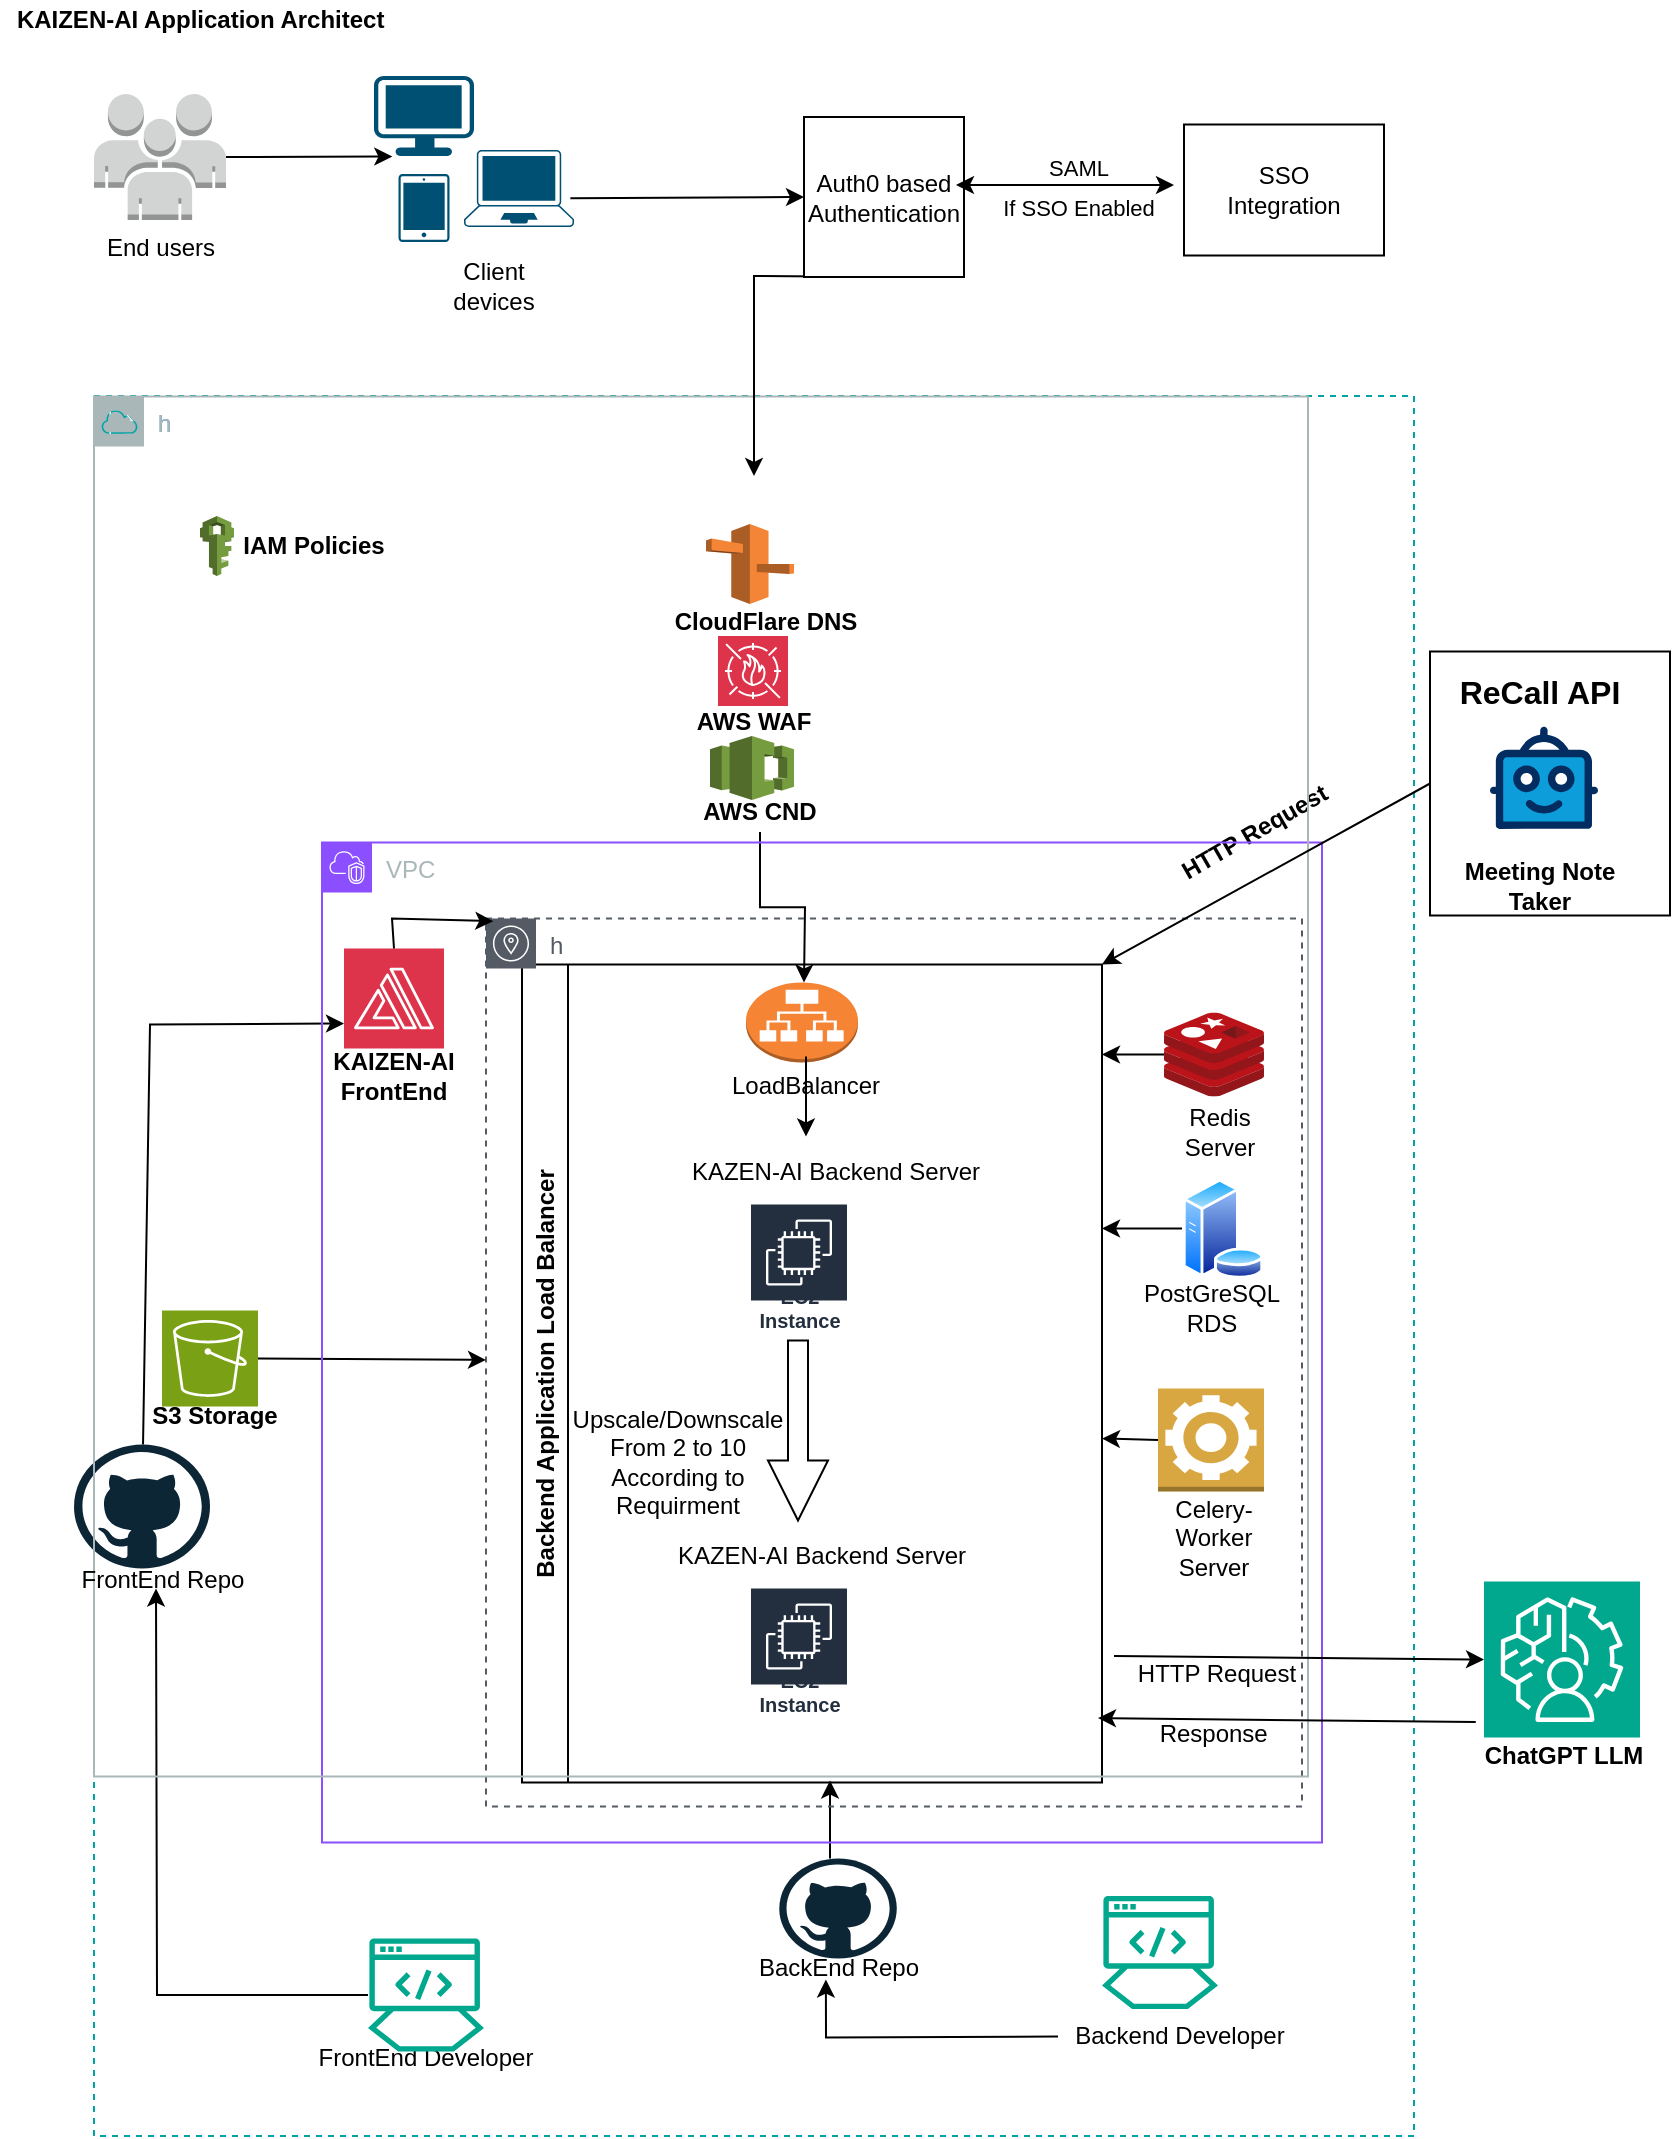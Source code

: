 <mxfile version="24.7.17">
  <diagram name="Page-1" id="LTR-dMuyWm67nzehEM4m">
    <mxGraphModel dx="2171" dy="1236" grid="1" gridSize="10" guides="1" tooltips="1" connect="1" arrows="1" fold="1" page="1" pageScale="1" pageWidth="850" pageHeight="1100" math="0" shadow="0">
      <root>
        <mxCell id="0" />
        <mxCell id="1" parent="0" />
        <mxCell id="oqFDeRQ9JH1dUqn_QDsD-1" value="h" style="points=[[0,0],[0.25,0],[0.5,0],[0.75,0],[1,0],[1,0.25],[1,0.5],[1,0.75],[1,1],[0.75,1],[0.5,1],[0.25,1],[0,1],[0,0.75],[0,0.5],[0,0.25]];outlineConnect=0;gradientColor=none;html=1;whiteSpace=wrap;fontSize=12;fontStyle=0;container=1;pointerEvents=0;collapsible=0;recursiveResize=0;shape=mxgraph.aws4.group;grIcon=mxgraph.aws4.group_region;strokeColor=#00A4A6;fillColor=none;verticalAlign=top;align=left;spacingLeft=30;fontColor=#147EBA;dashed=1;" parent="1" vertex="1">
          <mxGeometry x="60" y="220" width="660" height="870" as="geometry" />
        </mxCell>
        <mxCell id="oqFDeRQ9JH1dUqn_QDsD-2" style="edgeStyle=none;rounded=0;orthogonalLoop=1;jettySize=auto;html=1;entryX=0;entryY=0.75;entryDx=0;entryDy=0;entryPerimeter=0;" parent="oqFDeRQ9JH1dUqn_QDsD-1" source="oqFDeRQ9JH1dUqn_QDsD-42" target="oqFDeRQ9JH1dUqn_QDsD-22" edge="1">
          <mxGeometry relative="1" as="geometry">
            <Array as="points">
              <mxPoint x="28" y="314.25" />
            </Array>
          </mxGeometry>
        </mxCell>
        <mxCell id="oqFDeRQ9JH1dUqn_QDsD-3" value="" style="outlineConnect=0;dashed=0;verticalLabelPosition=bottom;verticalAlign=top;align=center;html=1;shape=mxgraph.aws3.application_load_balancer;fillColor=#F58534;gradientColor=none;" parent="oqFDeRQ9JH1dUqn_QDsD-1" vertex="1">
          <mxGeometry x="326" y="293.25" width="56" height="40" as="geometry" />
        </mxCell>
        <mxCell id="oqFDeRQ9JH1dUqn_QDsD-4" style="edgeStyle=orthogonalEdgeStyle;rounded=0;orthogonalLoop=1;jettySize=auto;html=1;" parent="oqFDeRQ9JH1dUqn_QDsD-1" source="oqFDeRQ9JH1dUqn_QDsD-21" edge="1">
          <mxGeometry relative="1" as="geometry">
            <mxPoint x="355" y="243.25" as="sourcePoint" />
            <mxPoint x="355" y="293.25" as="targetPoint" />
            <Array as="points" />
          </mxGeometry>
        </mxCell>
        <mxCell id="oqFDeRQ9JH1dUqn_QDsD-5" value="LoadBalancer" style="text;strokeColor=none;align=center;fillColor=none;html=1;verticalAlign=middle;whiteSpace=wrap;rounded=0;" parent="oqFDeRQ9JH1dUqn_QDsD-1" vertex="1">
          <mxGeometry x="326" y="330.25" width="60" height="30" as="geometry" />
        </mxCell>
        <mxCell id="oqFDeRQ9JH1dUqn_QDsD-6" value="" style="image;sketch=0;aspect=fixed;html=1;points=[];align=center;fontSize=12;image=img/lib/mscae/Cache_Redis_Product.svg;" parent="oqFDeRQ9JH1dUqn_QDsD-1" vertex="1">
          <mxGeometry x="535" y="308.25" width="50" height="42" as="geometry" />
        </mxCell>
        <mxCell id="oqFDeRQ9JH1dUqn_QDsD-7" style="edgeStyle=orthogonalEdgeStyle;rounded=0;orthogonalLoop=1;jettySize=auto;html=1;exitX=0;exitY=0.5;exitDx=0;exitDy=0;" parent="oqFDeRQ9JH1dUqn_QDsD-1" source="oqFDeRQ9JH1dUqn_QDsD-8" edge="1">
          <mxGeometry relative="1" as="geometry">
            <mxPoint x="504" y="416.25" as="targetPoint" />
          </mxGeometry>
        </mxCell>
        <mxCell id="oqFDeRQ9JH1dUqn_QDsD-8" value="" style="image;aspect=fixed;perimeter=ellipsePerimeter;html=1;align=center;shadow=0;dashed=0;spacingTop=3;image=img/lib/active_directory/database_server.svg;" parent="oqFDeRQ9JH1dUqn_QDsD-1" vertex="1">
          <mxGeometry x="544" y="391.25" width="41" height="50" as="geometry" />
        </mxCell>
        <mxCell id="oqFDeRQ9JH1dUqn_QDsD-9" value="Backend Application Load Balancer" style="swimlane;horizontal=0;whiteSpace=wrap;html=1;" parent="oqFDeRQ9JH1dUqn_QDsD-1" vertex="1">
          <mxGeometry x="214" y="284.25" width="290" height="409" as="geometry" />
        </mxCell>
        <mxCell id="oqFDeRQ9JH1dUqn_QDsD-10" value="EC2 Instance" style="sketch=0;outlineConnect=0;fontColor=#232F3E;gradientColor=none;strokeColor=#ffffff;fillColor=#232F3E;dashed=0;verticalLabelPosition=middle;verticalAlign=bottom;align=center;html=1;whiteSpace=wrap;fontSize=10;fontStyle=1;spacing=3;shape=mxgraph.aws4.productIcon;prIcon=mxgraph.aws4.ec2;" parent="oqFDeRQ9JH1dUqn_QDsD-9" vertex="1">
          <mxGeometry x="113.5" y="119" width="50" height="69" as="geometry" />
        </mxCell>
        <mxCell id="oqFDeRQ9JH1dUqn_QDsD-11" style="edgeStyle=orthogonalEdgeStyle;rounded=0;orthogonalLoop=1;jettySize=auto;html=1;exitX=0.5;exitY=1;exitDx=0;exitDy=0;shape=arrow;" parent="oqFDeRQ9JH1dUqn_QDsD-9" edge="1">
          <mxGeometry relative="1" as="geometry">
            <mxPoint x="138" y="188" as="sourcePoint" />
            <mxPoint x="138" y="278" as="targetPoint" />
          </mxGeometry>
        </mxCell>
        <mxCell id="oqFDeRQ9JH1dUqn_QDsD-12" value="Upscale/Downscale From 2 to 10 According to Requirment" style="text;strokeColor=none;align=center;fillColor=none;html=1;verticalAlign=middle;whiteSpace=wrap;rounded=0;" parent="oqFDeRQ9JH1dUqn_QDsD-9" vertex="1">
          <mxGeometry x="23" y="229" width="110" height="40" as="geometry" />
        </mxCell>
        <mxCell id="oqFDeRQ9JH1dUqn_QDsD-13" value="&lt;div style=&quot;text-align: left;&quot;&gt;&lt;span style=&quot;background-color: initial;&quot;&gt;KAZEN-AI Backend Server&lt;/span&gt;&lt;/div&gt;" style="text;strokeColor=none;align=center;fillColor=none;html=1;verticalAlign=middle;whiteSpace=wrap;rounded=0;" parent="oqFDeRQ9JH1dUqn_QDsD-9" vertex="1">
          <mxGeometry x="76.5" y="89" width="160" height="30" as="geometry" />
        </mxCell>
        <mxCell id="oqFDeRQ9JH1dUqn_QDsD-14" value="EC2 Instance" style="sketch=0;outlineConnect=0;fontColor=#232F3E;gradientColor=none;strokeColor=#ffffff;fillColor=#232F3E;dashed=0;verticalLabelPosition=middle;verticalAlign=bottom;align=center;html=1;whiteSpace=wrap;fontSize=10;fontStyle=1;spacing=3;shape=mxgraph.aws4.productIcon;prIcon=mxgraph.aws4.ec2;" parent="oqFDeRQ9JH1dUqn_QDsD-9" vertex="1">
          <mxGeometry x="113.5" y="311" width="50" height="69" as="geometry" />
        </mxCell>
        <mxCell id="oqFDeRQ9JH1dUqn_QDsD-15" value="&lt;div style=&quot;text-align: left;&quot;&gt;&lt;span style=&quot;background-color: initial;&quot;&gt;KAZEN-AI Backend Server&lt;/span&gt;&lt;/div&gt;" style="text;strokeColor=none;align=center;fillColor=none;html=1;verticalAlign=middle;whiteSpace=wrap;rounded=0;" parent="oqFDeRQ9JH1dUqn_QDsD-9" vertex="1">
          <mxGeometry x="70" y="281" width="160" height="30" as="geometry" />
        </mxCell>
        <mxCell id="oqFDeRQ9JH1dUqn_QDsD-16" style="edgeStyle=orthogonalEdgeStyle;rounded=0;orthogonalLoop=1;jettySize=auto;html=1;" parent="oqFDeRQ9JH1dUqn_QDsD-1" source="oqFDeRQ9JH1dUqn_QDsD-6" edge="1">
          <mxGeometry relative="1" as="geometry">
            <mxPoint x="504" y="329.25" as="targetPoint" />
          </mxGeometry>
        </mxCell>
        <mxCell id="oqFDeRQ9JH1dUqn_QDsD-17" value="Redis Server" style="text;strokeColor=none;align=center;fillColor=none;html=1;verticalAlign=middle;whiteSpace=wrap;rounded=0;" parent="oqFDeRQ9JH1dUqn_QDsD-1" vertex="1">
          <mxGeometry x="532.5" y="353.25" width="60" height="30" as="geometry" />
        </mxCell>
        <mxCell id="oqFDeRQ9JH1dUqn_QDsD-18" value="PostGreSQL&lt;br&gt;RDS" style="text;strokeColor=none;align=center;fillColor=none;html=1;verticalAlign=middle;whiteSpace=wrap;rounded=0;" parent="oqFDeRQ9JH1dUqn_QDsD-1" vertex="1">
          <mxGeometry x="528.5" y="441.25" width="60" height="30" as="geometry" />
        </mxCell>
        <mxCell id="oqFDeRQ9JH1dUqn_QDsD-19" style="edgeStyle=none;rounded=0;orthogonalLoop=1;jettySize=auto;html=1;exitX=0.5;exitY=0;exitDx=0;exitDy=0;" parent="oqFDeRQ9JH1dUqn_QDsD-1" source="oqFDeRQ9JH1dUqn_QDsD-5" edge="1">
          <mxGeometry relative="1" as="geometry">
            <mxPoint x="356" y="370.25" as="targetPoint" />
          </mxGeometry>
        </mxCell>
        <mxCell id="oqFDeRQ9JH1dUqn_QDsD-20" value="CloudFlare DNS" style="text;strokeColor=none;align=center;fillColor=none;html=1;verticalAlign=middle;whiteSpace=wrap;rounded=0;fontStyle=1" parent="oqFDeRQ9JH1dUqn_QDsD-1" vertex="1">
          <mxGeometry x="286" y="111" width="100" height="3.62" as="geometry" />
        </mxCell>
        <mxCell id="oqFDeRQ9JH1dUqn_QDsD-21" value="AWS CND" style="text;strokeColor=none;align=center;fillColor=none;html=1;verticalAlign=middle;whiteSpace=wrap;rounded=0;fontStyle=1" parent="oqFDeRQ9JH1dUqn_QDsD-1" vertex="1">
          <mxGeometry x="283" y="198" width="100" height="20" as="geometry" />
        </mxCell>
        <mxCell id="oqFDeRQ9JH1dUqn_QDsD-22" value="" style="sketch=0;points=[[0,0,0],[0.25,0,0],[0.5,0,0],[0.75,0,0],[1,0,0],[0,1,0],[0.25,1,0],[0.5,1,0],[0.75,1,0],[1,1,0],[0,0.25,0],[0,0.5,0],[0,0.75,0],[1,0.25,0],[1,0.5,0],[1,0.75,0]];outlineConnect=0;fontColor=#232F3E;fillColor=#DD344C;strokeColor=#ffffff;dashed=0;verticalLabelPosition=bottom;verticalAlign=top;align=center;html=1;fontSize=12;fontStyle=0;aspect=fixed;shape=mxgraph.aws4.resourceIcon;resIcon=mxgraph.aws4.amplify;" parent="oqFDeRQ9JH1dUqn_QDsD-1" vertex="1">
          <mxGeometry x="125" y="276.25" width="50" height="50" as="geometry" />
        </mxCell>
        <mxCell id="oqFDeRQ9JH1dUqn_QDsD-23" value="" style="outlineConnect=0;dashed=0;verticalLabelPosition=bottom;verticalAlign=top;align=center;html=1;shape=mxgraph.aws3.route_53;fillColor=#F58536;gradientColor=none;" parent="oqFDeRQ9JH1dUqn_QDsD-1" vertex="1">
          <mxGeometry x="306" y="64" width="44" height="40" as="geometry" />
        </mxCell>
        <mxCell id="oqFDeRQ9JH1dUqn_QDsD-24" value="" style="outlineConnect=0;dashed=0;verticalLabelPosition=bottom;verticalAlign=top;align=center;html=1;shape=mxgraph.aws3.codecommit;fillColor=#759C3E;gradientColor=none;" parent="oqFDeRQ9JH1dUqn_QDsD-1" vertex="1">
          <mxGeometry x="308" y="170" width="42" height="32" as="geometry" />
        </mxCell>
        <mxCell id="oqFDeRQ9JH1dUqn_QDsD-25" value="BackEnd Repo" style="text;strokeColor=none;align=center;fillColor=none;html=1;verticalAlign=middle;whiteSpace=wrap;rounded=0;" parent="oqFDeRQ9JH1dUqn_QDsD-1" vertex="1">
          <mxGeometry x="301.5" y="781.25" width="141" height="10" as="geometry" />
        </mxCell>
        <mxCell id="oqFDeRQ9JH1dUqn_QDsD-26" value="" style="dashed=0;outlineConnect=0;html=1;align=center;labelPosition=center;verticalLabelPosition=bottom;verticalAlign=top;shape=mxgraph.weblogos.github" parent="oqFDeRQ9JH1dUqn_QDsD-1" vertex="1">
          <mxGeometry x="342.63" y="731.25" width="58.75" height="50" as="geometry" />
        </mxCell>
        <mxCell id="oqFDeRQ9JH1dUqn_QDsD-27" value="Backend Developer" style="text;strokeColor=none;align=center;fillColor=none;html=1;verticalAlign=middle;whiteSpace=wrap;rounded=0;" parent="oqFDeRQ9JH1dUqn_QDsD-1" vertex="1">
          <mxGeometry x="482" y="781.25" width="122" height="78" as="geometry" />
        </mxCell>
        <mxCell id="oqFDeRQ9JH1dUqn_QDsD-28" value="" style="sketch=0;outlineConnect=0;fontColor=#232F3E;gradientColor=none;fillColor=#01A88D;strokeColor=none;dashed=0;verticalLabelPosition=bottom;verticalAlign=top;align=center;html=1;fontSize=12;fontStyle=0;aspect=fixed;shape=mxgraph.aws4.mainframe_modernization_developer;" parent="oqFDeRQ9JH1dUqn_QDsD-1" vertex="1">
          <mxGeometry x="504" y="749.25" width="58" height="58" as="geometry" />
        </mxCell>
        <mxCell id="oqFDeRQ9JH1dUqn_QDsD-29" style="edgeStyle=none;rounded=0;orthogonalLoop=1;jettySize=auto;html=1;exitX=0;exitY=0.5;exitDx=0;exitDy=0;entryX=0.457;entryY=1.05;entryDx=0;entryDy=0;entryPerimeter=0;" parent="oqFDeRQ9JH1dUqn_QDsD-1" source="oqFDeRQ9JH1dUqn_QDsD-27" target="oqFDeRQ9JH1dUqn_QDsD-25" edge="1">
          <mxGeometry relative="1" as="geometry">
            <Array as="points">
              <mxPoint x="366" y="820.75" />
            </Array>
          </mxGeometry>
        </mxCell>
        <mxCell id="oqFDeRQ9JH1dUqn_QDsD-30" style="edgeStyle=orthogonalEdgeStyle;rounded=0;orthogonalLoop=1;jettySize=auto;html=1;" parent="oqFDeRQ9JH1dUqn_QDsD-1" edge="1">
          <mxGeometry relative="1" as="geometry">
            <mxPoint x="368" y="720.75" as="sourcePoint" />
            <mxPoint x="368" y="692.25" as="targetPoint" />
            <Array as="points">
              <mxPoint x="368" y="731.25" />
              <mxPoint x="368" y="731.25" />
            </Array>
          </mxGeometry>
        </mxCell>
        <mxCell id="oqFDeRQ9JH1dUqn_QDsD-31" style="edgeStyle=none;rounded=0;orthogonalLoop=1;jettySize=auto;html=1;exitX=0;exitY=0.5;exitDx=0;exitDy=0;exitPerimeter=0;" parent="oqFDeRQ9JH1dUqn_QDsD-1" source="oqFDeRQ9JH1dUqn_QDsD-32" edge="1">
          <mxGeometry relative="1" as="geometry">
            <mxPoint x="504" y="521.25" as="targetPoint" />
          </mxGeometry>
        </mxCell>
        <mxCell id="oqFDeRQ9JH1dUqn_QDsD-32" value="" style="outlineConnect=0;dashed=0;verticalLabelPosition=bottom;verticalAlign=top;align=center;html=1;shape=mxgraph.aws3.worker;fillColor=#D9A741;gradientColor=none;" parent="oqFDeRQ9JH1dUqn_QDsD-1" vertex="1">
          <mxGeometry x="532" y="496.25" width="53" height="51.5" as="geometry" />
        </mxCell>
        <mxCell id="oqFDeRQ9JH1dUqn_QDsD-33" value="Celery-Worker&lt;br&gt;Server" style="text;strokeColor=none;align=center;fillColor=none;html=1;verticalAlign=middle;whiteSpace=wrap;rounded=0;" parent="oqFDeRQ9JH1dUqn_QDsD-1" vertex="1">
          <mxGeometry x="530" y="556.25" width="60" height="30" as="geometry" />
        </mxCell>
        <mxCell id="oqFDeRQ9JH1dUqn_QDsD-34" value="h" style="sketch=0;outlineConnect=0;gradientColor=none;html=1;whiteSpace=wrap;fontSize=12;fontStyle=0;shape=mxgraph.aws4.group;grIcon=mxgraph.aws4.group_availability_zone;strokeColor=#545B64;fillColor=none;verticalAlign=top;align=left;spacingLeft=30;fontColor=#545B64;dashed=1;" parent="oqFDeRQ9JH1dUqn_QDsD-1" vertex="1">
          <mxGeometry x="196" y="261.25" width="408" height="444" as="geometry" />
        </mxCell>
        <mxCell id="oqFDeRQ9JH1dUqn_QDsD-35" value="HTTP Request" style="text;strokeColor=none;align=center;fillColor=none;html=1;verticalAlign=middle;whiteSpace=wrap;rounded=0;" parent="oqFDeRQ9JH1dUqn_QDsD-1" vertex="1">
          <mxGeometry x="491" y="634.25" width="141" height="10" as="geometry" />
        </mxCell>
        <mxCell id="oqFDeRQ9JH1dUqn_QDsD-36" value="Response&amp;nbsp;" style="text;strokeColor=none;align=center;fillColor=none;html=1;verticalAlign=middle;whiteSpace=wrap;rounded=0;" parent="oqFDeRQ9JH1dUqn_QDsD-1" vertex="1">
          <mxGeometry x="491" y="664.25" width="141" height="10" as="geometry" />
        </mxCell>
        <mxCell id="oqFDeRQ9JH1dUqn_QDsD-37" value="HTTP Request" style="text;strokeColor=none;align=center;fillColor=none;html=1;verticalAlign=middle;whiteSpace=wrap;rounded=0;rotation=-30;fontStyle=1" parent="oqFDeRQ9JH1dUqn_QDsD-1" vertex="1">
          <mxGeometry x="510" y="213.25" width="141" height="10" as="geometry" />
        </mxCell>
        <mxCell id="oqFDeRQ9JH1dUqn_QDsD-38" style="edgeStyle=none;rounded=0;orthogonalLoop=1;jettySize=auto;html=1;exitX=1;exitY=0.5;exitDx=0;exitDy=0;exitPerimeter=0;" parent="oqFDeRQ9JH1dUqn_QDsD-1" source="oqFDeRQ9JH1dUqn_QDsD-39" target="oqFDeRQ9JH1dUqn_QDsD-34" edge="1">
          <mxGeometry relative="1" as="geometry">
            <mxPoint x="194" y="431.25" as="targetPoint" />
          </mxGeometry>
        </mxCell>
        <mxCell id="oqFDeRQ9JH1dUqn_QDsD-39" value="" style="sketch=0;points=[[0,0,0],[0.25,0,0],[0.5,0,0],[0.75,0,0],[1,0,0],[0,1,0],[0.25,1,0],[0.5,1,0],[0.75,1,0],[1,1,0],[0,0.25,0],[0,0.5,0],[0,0.75,0],[1,0.25,0],[1,0.5,0],[1,0.75,0]];outlineConnect=0;fontColor=#232F3E;fillColor=#7AA116;strokeColor=#ffffff;dashed=0;verticalLabelPosition=bottom;verticalAlign=top;align=center;html=1;fontSize=12;fontStyle=0;aspect=fixed;shape=mxgraph.aws4.resourceIcon;resIcon=mxgraph.aws4.s3;" parent="oqFDeRQ9JH1dUqn_QDsD-1" vertex="1">
          <mxGeometry x="34" y="457.25" width="48" height="48" as="geometry" />
        </mxCell>
        <mxCell id="oqFDeRQ9JH1dUqn_QDsD-40" value="S3 Storage" style="text;strokeColor=none;align=center;fillColor=none;html=1;verticalAlign=middle;whiteSpace=wrap;rounded=0;fontStyle=1" parent="oqFDeRQ9JH1dUqn_QDsD-1" vertex="1">
          <mxGeometry x="-10" y="505.25" width="141" height="10" as="geometry" />
        </mxCell>
        <mxCell id="oqFDeRQ9JH1dUqn_QDsD-41" style="edgeStyle=none;rounded=0;orthogonalLoop=1;jettySize=auto;html=1;exitX=0.5;exitY=0;exitDx=0;exitDy=0;exitPerimeter=0;entryX=0.009;entryY=0.003;entryDx=0;entryDy=0;entryPerimeter=0;" parent="oqFDeRQ9JH1dUqn_QDsD-1" source="oqFDeRQ9JH1dUqn_QDsD-22" target="oqFDeRQ9JH1dUqn_QDsD-34" edge="1">
          <mxGeometry relative="1" as="geometry">
            <Array as="points">
              <mxPoint x="149" y="261.25" />
            </Array>
          </mxGeometry>
        </mxCell>
        <mxCell id="oqFDeRQ9JH1dUqn_QDsD-42" value="" style="dashed=0;outlineConnect=0;html=1;align=center;labelPosition=center;verticalLabelPosition=bottom;verticalAlign=top;shape=mxgraph.weblogos.github" parent="oqFDeRQ9JH1dUqn_QDsD-1" vertex="1">
          <mxGeometry x="-10" y="524.25" width="68" height="62" as="geometry" />
        </mxCell>
        <mxCell id="oqFDeRQ9JH1dUqn_QDsD-43" style="edgeStyle=orthogonalEdgeStyle;rounded=0;orthogonalLoop=1;jettySize=auto;html=1;" parent="oqFDeRQ9JH1dUqn_QDsD-1" source="oqFDeRQ9JH1dUqn_QDsD-49" edge="1">
          <mxGeometry relative="1" as="geometry">
            <mxPoint x="61" y="787.25" as="sourcePoint" />
            <mxPoint x="31" y="596.25" as="targetPoint" />
          </mxGeometry>
        </mxCell>
        <mxCell id="oqFDeRQ9JH1dUqn_QDsD-44" style="edgeStyle=none;rounded=0;orthogonalLoop=1;jettySize=auto;html=1;exitX=0.5;exitY=1;exitDx=0;exitDy=0;" parent="oqFDeRQ9JH1dUqn_QDsD-1" source="oqFDeRQ9JH1dUqn_QDsD-21" target="oqFDeRQ9JH1dUqn_QDsD-21" edge="1">
          <mxGeometry relative="1" as="geometry" />
        </mxCell>
        <mxCell id="oqFDeRQ9JH1dUqn_QDsD-45" value="VPC" style="points=[[0,0],[0.25,0],[0.5,0],[0.75,0],[1,0],[1,0.25],[1,0.5],[1,0.75],[1,1],[0.75,1],[0.5,1],[0.25,1],[0,1],[0,0.75],[0,0.5],[0,0.25]];outlineConnect=0;gradientColor=none;html=1;whiteSpace=wrap;fontSize=12;fontStyle=0;container=1;pointerEvents=0;collapsible=0;recursiveResize=0;shape=mxgraph.aws4.group;grIcon=mxgraph.aws4.group_vpc2;strokeColor=#8C4FFF;fillColor=none;verticalAlign=top;align=left;spacingLeft=30;fontColor=#AAB7B8;dashed=0;" parent="oqFDeRQ9JH1dUqn_QDsD-1" vertex="1">
          <mxGeometry x="114" y="223.25" width="500" height="500" as="geometry" />
        </mxCell>
        <mxCell id="oqFDeRQ9JH1dUqn_QDsD-46" value="KAIZEN-AI&lt;div&gt;FrontEnd&lt;/div&gt;" style="text;strokeColor=none;align=center;fillColor=none;html=1;verticalAlign=middle;whiteSpace=wrap;rounded=0;fontStyle=1" parent="oqFDeRQ9JH1dUqn_QDsD-45" vertex="1">
          <mxGeometry x="-14" y="107" width="100" height="20" as="geometry" />
        </mxCell>
        <mxCell id="oqFDeRQ9JH1dUqn_QDsD-47" style="edgeStyle=orthogonalEdgeStyle;rounded=0;orthogonalLoop=1;jettySize=auto;html=1;exitX=0.5;exitY=1;exitDx=0;exitDy=0;" parent="oqFDeRQ9JH1dUqn_QDsD-45" source="oqFDeRQ9JH1dUqn_QDsD-46" target="oqFDeRQ9JH1dUqn_QDsD-46" edge="1">
          <mxGeometry relative="1" as="geometry" />
        </mxCell>
        <mxCell id="oqFDeRQ9JH1dUqn_QDsD-48" value="FrontEnd Developer" style="text;strokeColor=none;align=center;fillColor=none;html=1;verticalAlign=middle;whiteSpace=wrap;rounded=0;" parent="oqFDeRQ9JH1dUqn_QDsD-1" vertex="1">
          <mxGeometry x="105" y="792" width="122" height="78" as="geometry" />
        </mxCell>
        <mxCell id="oqFDeRQ9JH1dUqn_QDsD-49" value="" style="sketch=0;outlineConnect=0;fontColor=#232F3E;gradientColor=none;fillColor=#01A88D;strokeColor=none;dashed=0;verticalLabelPosition=bottom;verticalAlign=top;align=center;html=1;fontSize=12;fontStyle=0;aspect=fixed;shape=mxgraph.aws4.mainframe_modernization_developer;" parent="oqFDeRQ9JH1dUqn_QDsD-1" vertex="1">
          <mxGeometry x="137" y="770.5" width="58" height="58" as="geometry" />
        </mxCell>
        <mxCell id="oqFDeRQ9JH1dUqn_QDsD-50" value="" style="sketch=0;points=[[0,0,0],[0.25,0,0],[0.5,0,0],[0.75,0,0],[1,0,0],[0,1,0],[0.25,1,0],[0.5,1,0],[0.75,1,0],[1,1,0],[0,0.25,0],[0,0.5,0],[0,0.75,0],[1,0.25,0],[1,0.5,0],[1,0.75,0]];outlineConnect=0;fontColor=#232F3E;fillColor=#DD344C;strokeColor=#ffffff;dashed=0;verticalLabelPosition=bottom;verticalAlign=top;align=center;html=1;fontSize=12;fontStyle=0;aspect=fixed;shape=mxgraph.aws4.resourceIcon;resIcon=mxgraph.aws4.waf;" parent="oqFDeRQ9JH1dUqn_QDsD-1" vertex="1">
          <mxGeometry x="312" y="120" width="35" height="35" as="geometry" />
        </mxCell>
        <mxCell id="oqFDeRQ9JH1dUqn_QDsD-51" value="AWS WAF" style="text;strokeColor=none;align=center;fillColor=none;html=1;verticalAlign=middle;whiteSpace=wrap;rounded=0;fontStyle=1" parent="oqFDeRQ9JH1dUqn_QDsD-1" vertex="1">
          <mxGeometry x="280" y="161" width="100" height="3.62" as="geometry" />
        </mxCell>
        <mxCell id="oqFDeRQ9JH1dUqn_QDsD-52" style="edgeStyle=none;rounded=0;orthogonalLoop=1;jettySize=auto;html=1;exitX=1;exitY=0;exitDx=0;exitDy=0;exitPerimeter=0;" parent="oqFDeRQ9JH1dUqn_QDsD-1" source="oqFDeRQ9JH1dUqn_QDsD-50" target="oqFDeRQ9JH1dUqn_QDsD-50" edge="1">
          <mxGeometry relative="1" as="geometry" />
        </mxCell>
        <mxCell id="oqFDeRQ9JH1dUqn_QDsD-53" value="h" style="sketch=0;outlineConnect=0;gradientColor=none;html=1;whiteSpace=wrap;fontSize=12;fontStyle=0;shape=mxgraph.aws4.group;grIcon=mxgraph.aws4.group_aws_cloud;strokeColor=#AAB7B8;fillColor=none;verticalAlign=top;align=left;spacingLeft=30;fontColor=#AAB7B8;dashed=0;" parent="oqFDeRQ9JH1dUqn_QDsD-1" vertex="1">
          <mxGeometry y="0.25" width="607" height="690" as="geometry" />
        </mxCell>
        <mxCell id="oqFDeRQ9JH1dUqn_QDsD-54" value="" style="outlineConnect=0;dashed=0;verticalLabelPosition=bottom;verticalAlign=top;align=center;html=1;shape=mxgraph.aws3.iam;fillColor=#759C3E;gradientColor=none;" parent="oqFDeRQ9JH1dUqn_QDsD-1" vertex="1">
          <mxGeometry x="53" y="60" width="17" height="30" as="geometry" />
        </mxCell>
        <mxCell id="oqFDeRQ9JH1dUqn_QDsD-55" value="IAM Policies" style="text;strokeColor=none;align=center;fillColor=none;html=1;verticalAlign=middle;whiteSpace=wrap;rounded=0;fontStyle=1" parent="oqFDeRQ9JH1dUqn_QDsD-1" vertex="1">
          <mxGeometry x="70" y="60" width="80" height="30" as="geometry" />
        </mxCell>
        <mxCell id="oqFDeRQ9JH1dUqn_QDsD-56" value="End users" style="outlineConnect=0;dashed=0;verticalLabelPosition=bottom;verticalAlign=top;align=center;html=1;shape=mxgraph.aws3.users;fillColor=#D2D3D3;gradientColor=none;" parent="1" vertex="1">
          <mxGeometry x="60" y="69" width="66" height="63" as="geometry" />
        </mxCell>
        <mxCell id="oqFDeRQ9JH1dUqn_QDsD-57" value="" style="points=[[0.03,0.03,0],[0.5,0,0],[0.97,0.03,0],[1,0.4,0],[0.97,0.745,0],[0.5,1,0],[0.03,0.745,0],[0,0.4,0]];verticalLabelPosition=bottom;sketch=0;html=1;verticalAlign=top;aspect=fixed;align=center;pointerEvents=1;shape=mxgraph.cisco19.workstation;fillColor=#005073;strokeColor=none;" parent="1" vertex="1">
          <mxGeometry x="200" y="60" width="50" height="40" as="geometry" />
        </mxCell>
        <mxCell id="oqFDeRQ9JH1dUqn_QDsD-58" value="" style="sketch=0;points=[[0.015,0.015,0],[0.985,0.015,0],[0.985,0.985,0],[0.015,0.985,0],[0.25,0,0],[0.5,0,0],[0.75,0,0],[1,0.25,0],[1,0.5,0],[1,0.75,0],[0.75,1,0],[0.5,1,0],[0.25,1,0],[0,0.75,0],[0,0.5,0],[0,0.25,0]];verticalLabelPosition=bottom;html=1;verticalAlign=top;aspect=fixed;align=center;pointerEvents=1;shape=mxgraph.cisco19.handheld;fillColor=#005073;strokeColor=none;" parent="1" vertex="1">
          <mxGeometry x="212.25" y="109" width="25.5" height="34" as="geometry" />
        </mxCell>
        <mxCell id="oqFDeRQ9JH1dUqn_QDsD-59" value="" style="points=[[0.13,0.02,0],[0.5,0,0],[0.87,0.02,0],[0.885,0.4,0],[0.985,0.985,0],[0.5,1,0],[0.015,0.985,0],[0.115,0.4,0]];verticalLabelPosition=bottom;sketch=0;html=1;verticalAlign=top;aspect=fixed;align=center;pointerEvents=1;shape=mxgraph.cisco19.laptop;fillColor=#005073;strokeColor=none;" parent="1" vertex="1">
          <mxGeometry x="245" y="97" width="55" height="38.5" as="geometry" />
        </mxCell>
        <mxCell id="oqFDeRQ9JH1dUqn_QDsD-60" value="Client devices" style="text;html=1;align=center;verticalAlign=middle;whiteSpace=wrap;rounded=0;" parent="1" vertex="1">
          <mxGeometry x="230" y="149.75" width="60" height="30" as="geometry" />
        </mxCell>
        <mxCell id="oqFDeRQ9JH1dUqn_QDsD-61" value="" style="endArrow=classic;html=1;rounded=0;exitX=1;exitY=0.5;exitDx=0;exitDy=0;exitPerimeter=0;entryX=0.183;entryY=1.007;entryDx=0;entryDy=0;entryPerimeter=0;" parent="1" source="oqFDeRQ9JH1dUqn_QDsD-56" target="oqFDeRQ9JH1dUqn_QDsD-57" edge="1">
          <mxGeometry width="50" height="50" relative="1" as="geometry">
            <mxPoint x="790" y="176.5" as="sourcePoint" />
            <mxPoint x="840" y="126.5" as="targetPoint" />
          </mxGeometry>
        </mxCell>
        <mxCell id="oqFDeRQ9JH1dUqn_QDsD-62" value="" style="endArrow=classic;html=1;rounded=0;exitX=0.967;exitY=0.625;exitDx=0;exitDy=0;exitPerimeter=0;entryX=0;entryY=0.5;entryDx=0;entryDy=0;" parent="1" source="oqFDeRQ9JH1dUqn_QDsD-59" target="oqFDeRQ9JH1dUqn_QDsD-64" edge="1">
          <mxGeometry width="50" height="50" relative="1" as="geometry">
            <mxPoint x="790" y="167.5" as="sourcePoint" />
            <mxPoint x="400" y="117.5" as="targetPoint" />
          </mxGeometry>
        </mxCell>
        <mxCell id="oqFDeRQ9JH1dUqn_QDsD-63" style="edgeStyle=none;rounded=0;orthogonalLoop=1;jettySize=auto;html=1;exitX=0.5;exitY=1;exitDx=0;exitDy=0;" parent="1" source="oqFDeRQ9JH1dUqn_QDsD-64" edge="1">
          <mxGeometry relative="1" as="geometry">
            <Array as="points">
              <mxPoint x="390" y="160" />
            </Array>
            <mxPoint x="455" y="224.25" as="sourcePoint" />
            <mxPoint x="390" y="260" as="targetPoint" />
          </mxGeometry>
        </mxCell>
        <mxCell id="oqFDeRQ9JH1dUqn_QDsD-64" value="Auth0 based Authentication" style="whiteSpace=wrap;html=1;aspect=fixed;" parent="1" vertex="1">
          <mxGeometry x="415" y="80.5" width="80" height="80" as="geometry" />
        </mxCell>
        <mxCell id="oqFDeRQ9JH1dUqn_QDsD-65" value="" style="endArrow=classic;startArrow=classic;html=1;rounded=0;entryX=0;entryY=0.5;entryDx=0;entryDy=0;" parent="1" edge="1">
          <mxGeometry width="50" height="50" relative="1" as="geometry">
            <mxPoint x="491" y="114.5" as="sourcePoint" />
            <mxPoint x="600" y="114.5" as="targetPoint" />
          </mxGeometry>
        </mxCell>
        <mxCell id="oqFDeRQ9JH1dUqn_QDsD-66" value="SAML" style="edgeLabel;html=1;align=center;verticalAlign=middle;resizable=0;points=[];" parent="oqFDeRQ9JH1dUqn_QDsD-65" connectable="0" vertex="1">
          <mxGeometry x="0.176" y="3" relative="1" as="geometry">
            <mxPoint x="-3" y="-6" as="offset" />
          </mxGeometry>
        </mxCell>
        <mxCell id="oqFDeRQ9JH1dUqn_QDsD-67" value="If SSO Enabled" style="edgeLabel;html=1;align=center;verticalAlign=middle;resizable=0;points=[];" parent="oqFDeRQ9JH1dUqn_QDsD-65" connectable="0" vertex="1">
          <mxGeometry x="-0.471" relative="1" as="geometry">
            <mxPoint x="32" y="11" as="offset" />
          </mxGeometry>
        </mxCell>
        <mxCell id="oqFDeRQ9JH1dUqn_QDsD-68" value="" style="whiteSpace=wrap;html=1;" parent="1" vertex="1">
          <mxGeometry x="605" y="84.25" width="100" height="65.5" as="geometry" />
        </mxCell>
        <mxCell id="oqFDeRQ9JH1dUqn_QDsD-69" value="SSO Integration" style="text;html=1;align=center;verticalAlign=middle;whiteSpace=wrap;rounded=0;" parent="1" vertex="1">
          <mxGeometry x="625" y="102" width="60" height="30" as="geometry" />
        </mxCell>
        <mxCell id="oqFDeRQ9JH1dUqn_QDsD-70" value="KAIZEN-AI Application Architect&amp;nbsp;" style="text;strokeColor=none;align=center;fillColor=none;html=1;verticalAlign=middle;whiteSpace=wrap;rounded=0;fontStyle=1" parent="1" vertex="1">
          <mxGeometry x="13" y="22" width="204" height="20" as="geometry" />
        </mxCell>
        <mxCell id="oqFDeRQ9JH1dUqn_QDsD-71" style="edgeStyle=none;rounded=0;orthogonalLoop=1;jettySize=auto;html=1;exitX=0;exitY=0.5;exitDx=0;exitDy=0;entryX=1;entryY=0;entryDx=0;entryDy=0;" parent="1" source="oqFDeRQ9JH1dUqn_QDsD-72" target="oqFDeRQ9JH1dUqn_QDsD-9" edge="1">
          <mxGeometry relative="1" as="geometry">
            <mxPoint x="700" y="463.75" as="targetPoint" />
          </mxGeometry>
        </mxCell>
        <mxCell id="oqFDeRQ9JH1dUqn_QDsD-72" value="" style="whiteSpace=wrap;html=1;" parent="1" vertex="1">
          <mxGeometry x="728" y="347.75" width="120" height="132" as="geometry" />
        </mxCell>
        <mxCell id="oqFDeRQ9JH1dUqn_QDsD-73" value="&lt;font style=&quot;font-size: 16px;&quot;&gt;ReCall API&lt;/font&gt;" style="text;strokeColor=none;align=center;fillColor=none;html=1;verticalAlign=middle;whiteSpace=wrap;rounded=0;fontStyle=1" parent="1" vertex="1">
          <mxGeometry x="733" y="357.75" width="100" height="20" as="geometry" />
        </mxCell>
        <mxCell id="oqFDeRQ9JH1dUqn_QDsD-74" value="Meeting Note Taker" style="text;strokeColor=none;align=center;fillColor=none;html=1;verticalAlign=middle;whiteSpace=wrap;rounded=0;fontStyle=1" parent="1" vertex="1">
          <mxGeometry x="733" y="454.75" width="100" height="20" as="geometry" />
        </mxCell>
        <mxCell id="oqFDeRQ9JH1dUqn_QDsD-75" value="" style="sketch=0;points=[[0,0,0],[0.25,0,0],[0.5,0,0],[0.75,0,0],[1,0,0],[0,1,0],[0.25,1,0],[0.5,1,0],[0.75,1,0],[1,1,0],[0,0.25,0],[0,0.5,0],[0,0.75,0],[1,0.25,0],[1,0.5,0],[1,0.75,0]];outlineConnect=0;fontColor=#232F3E;fillColor=#01A88D;strokeColor=#ffffff;dashed=0;verticalLabelPosition=bottom;verticalAlign=top;align=center;html=1;fontSize=12;fontStyle=0;aspect=fixed;shape=mxgraph.aws4.resourceIcon;resIcon=mxgraph.aws4.augmented_ai;" parent="1" vertex="1">
          <mxGeometry x="755" y="812.75" width="78" height="78" as="geometry" />
        </mxCell>
        <mxCell id="oqFDeRQ9JH1dUqn_QDsD-76" value="" style="verticalLabelPosition=bottom;aspect=fixed;html=1;shape=mxgraph.salesforce.bots;" parent="1" vertex="1">
          <mxGeometry x="758" y="385.25" width="54" height="51.3" as="geometry" />
        </mxCell>
        <mxCell id="oqFDeRQ9JH1dUqn_QDsD-77" value="ChatGPT LLM" style="text;strokeColor=none;align=center;fillColor=none;html=1;verticalAlign=middle;whiteSpace=wrap;rounded=0;fontStyle=1" parent="1" vertex="1">
          <mxGeometry x="740" y="890" width="110" height="20" as="geometry" />
        </mxCell>
        <mxCell id="oqFDeRQ9JH1dUqn_QDsD-78" style="edgeStyle=none;rounded=0;orthogonalLoop=1;jettySize=auto;html=1;exitX=-0.053;exitY=0.901;exitDx=0;exitDy=0;exitPerimeter=0;entryX=0.078;entryY=-0.319;entryDx=0;entryDy=0;entryPerimeter=0;" parent="1" source="oqFDeRQ9JH1dUqn_QDsD-75" target="oqFDeRQ9JH1dUqn_QDsD-36" edge="1">
          <mxGeometry relative="1" as="geometry">
            <mxPoint x="552" y="758" as="targetPoint" />
            <mxPoint x="708" y="757.5" as="sourcePoint" />
            <Array as="points" />
          </mxGeometry>
        </mxCell>
        <mxCell id="oqFDeRQ9JH1dUqn_QDsD-79" style="edgeStyle=none;rounded=0;orthogonalLoop=1;jettySize=auto;html=1;entryX=0;entryY=0.5;entryDx=0;entryDy=0;entryPerimeter=0;" parent="1" target="oqFDeRQ9JH1dUqn_QDsD-75" edge="1">
          <mxGeometry relative="1" as="geometry">
            <mxPoint x="701" y="728" as="targetPoint" />
            <mxPoint x="570" y="850" as="sourcePoint" />
          </mxGeometry>
        </mxCell>
        <mxCell id="oqFDeRQ9JH1dUqn_QDsD-80" value="FrontEnd Repo" style="text;strokeColor=none;align=center;fillColor=none;html=1;verticalAlign=middle;whiteSpace=wrap;rounded=0;" parent="1" vertex="1">
          <mxGeometry x="23.5" y="807.25" width="141" height="10" as="geometry" />
        </mxCell>
      </root>
    </mxGraphModel>
  </diagram>
</mxfile>
